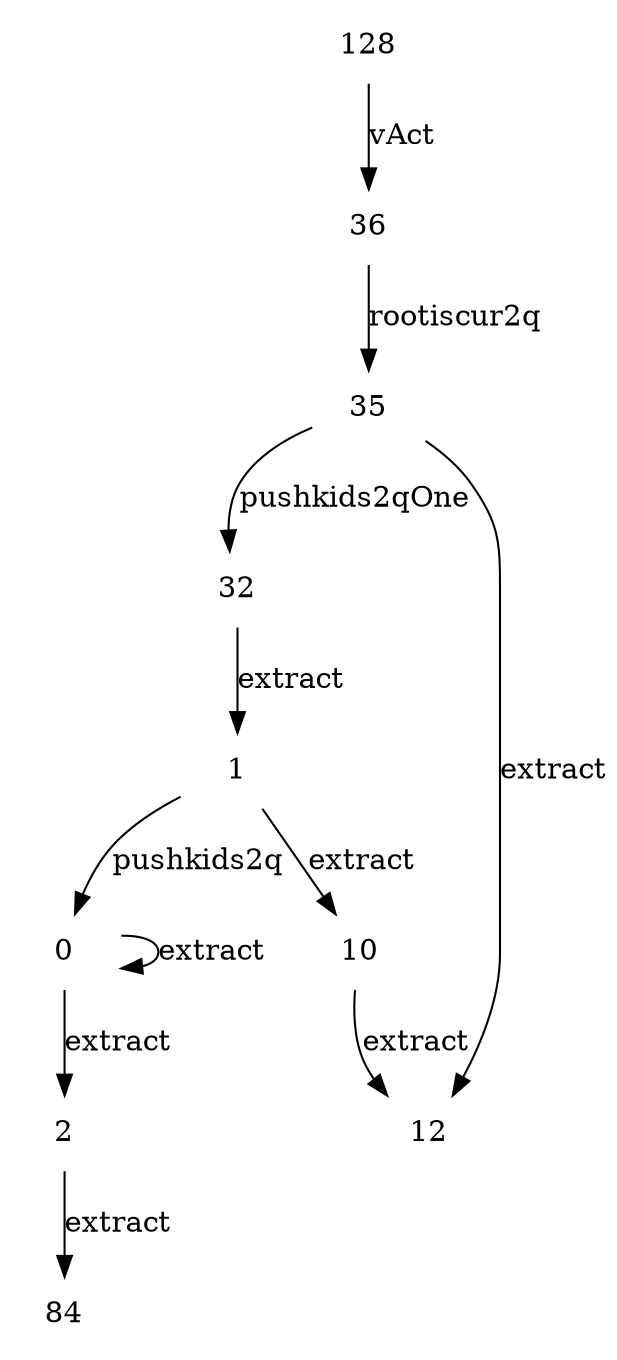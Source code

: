 digraph G {
    node [shape=plaintext]
128->36[label = "vAct"]
36->35[label = "rootiscur2q"]
35->32[label = "pushkids2qOne"]
35->12[label = "extract"]
32->1[label = "extract"]
1->0[label = "pushkids2q"]
1->10[label = "extract"]
10->12[label = "extract"]
0->0[label = "extract"]0->2[label = "extract"]
2->84[label = "extract"]

}